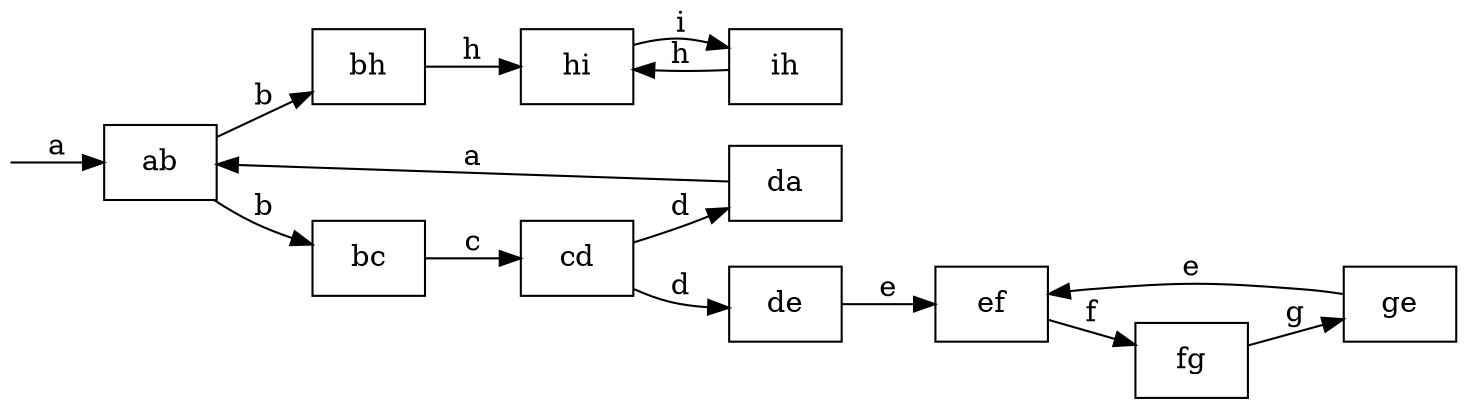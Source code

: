 digraph SimpleGraph {
    rankdir=LR;
    node [shape="rectangle"];
    reset [shape="none", label="", width=0, height=0];
    10 [label="ih"];
    9 [label="hi"];
    8 [label="bh"];
    7 [label="ge"];
    6 [label="fg"];
    5 [label="ef"];
    4 [label="de"];
    3 [label="da"];
    2 [label="cd"];
    1 [label="bc"];
    0 [label="ab"];
    reset -> 0 [label="a"];
    10 -> 9 [label="h"];
    9 -> 10 [label="i"];
    8 -> 9 [label="h"];
    7 -> 5 [label="e"];
    6 -> 7 [label="g"];
    5 -> 6 [label="f"];
    4 -> 5 [label="e"];
    3 -> 0 [label="a"];
    2 -> 4 [label="d"];
    2 -> 3 [label="d"];
    1 -> 2 [label="c"];
    0 -> 8 [label="b"];
    0 -> 1 [label="b"];
}